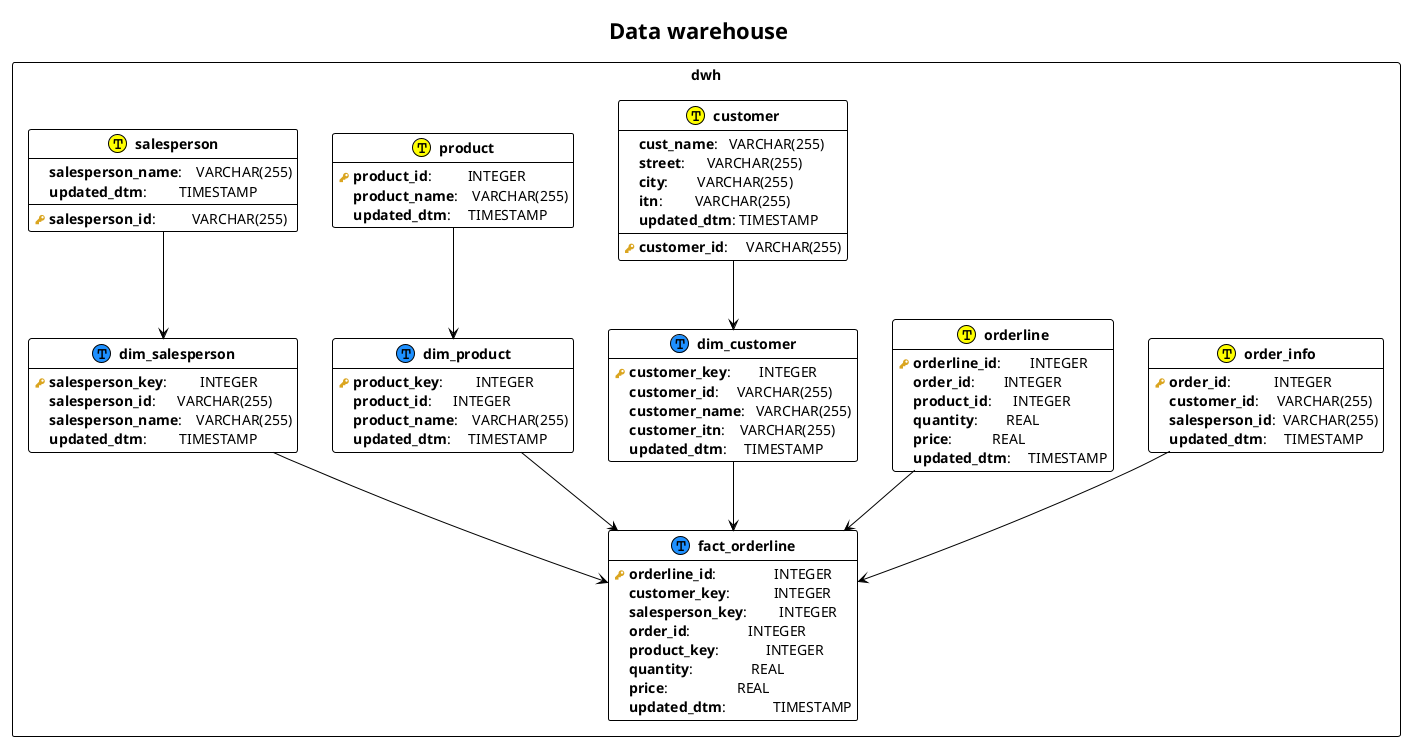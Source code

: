 @startuml
    !theme plain
    hide empty methods

    !procedure $schema($name, $slug)
        package "$name" as $slug <<Rectangle>>
    !endprocedure

    !procedure $table($name, $slug)
        entity "<b>$name</b>" as $slug << (T, DodgerBlue) >>
    !endprocedure

    !procedure $importtable($name, $slug)
        entity "<b>$name</b>" as $slug << (T, Yellow) >>
    !endprocedure

    !procedure $pk($name)
        <color:#GoldenRod><&key></color> <b>**$name**</b>
    !endprocedure

    !procedure $fk($name)
        <color:#Silver><&key></color> **$name**
    !endprocedure

    !procedure $uk($name)
        {field} <back:#Yellow> <color:#White><&media-record></color> **$name**
    !endprocedure

    !procedure $column($name)
        {field} <color:#White><&media-record></color> **$name**
    !endprocedure

    title "Data warehouse"

    $schema("dwh", "dwh") {
        $importtable("order_info", "order_info") {
            $pk("order_id"):            INTEGER
            $column("customer_id"):     VARCHAR(255)
            $column("salesperson_id"):  VARCHAR(255)
            $column("updated_dtm"):     TIMESTAMP
        }
        $importtable("orderline", "orderline") {
            $pk("orderline_id"):        INTEGER
            $column("order_id"):        INTEGER
            $column("product_id"):      INTEGER
            $column("quantity"):        REAL
            $column("price"):           REAL
            $column("updated_dtm"):     TIMESTAMP
        }
        $importtable("customer", "customer") {
            $pk("customer_id"):     VARCHAR(255)
            $column("cust_name"):   VARCHAR(255)
            $column("street"):      VARCHAR(255)
            $column("city"):        VARCHAR(255)
            $column("itn"):         VARCHAR(255)
            $column("updated_dtm"): TIMESTAMP
        }
        $importtable("product", "product") {
            $pk("product_id"):          INTEGER
            $column("product_name"):    VARCHAR(255)
            $column("updated_dtm"):     TIMESTAMP
        }
        $importtable("salesperson", "salesperson") {
            $pk("salesperson_id"):          VARCHAR(255)
            $column("salesperson_name"):    VARCHAR(255)
            $column("updated_dtm"):         TIMESTAMP
        }
        $table("fact_orderline", "fact_orderline") {
            $pk("orderline_id"):                INTEGER
            $column("customer_key"):            INTEGER
            $column("salesperson_key"):         INTEGER
            $column("order_id"):                INTEGER
            $column("product_key"):             INTEGER
            $column("quantity"):                REAL
            $column("price"):                   REAL
            $column("updated_dtm"):             TIMESTAMP
        }
        $table("dim_customer", "dim_customer") {
            $pk("customer_key"):        INTEGER
            $column("customer_id"):     VARCHAR(255)
            $column("customer_name"):   VARCHAR(255)
            $column("customer_itn"):    VARCHAR(255)
            $column("updated_dtm"):     TIMESTAMP
        }
        $table("dim_product", "dim_product") {
            $pk("product_key"):         INTEGER
            $column("product_id"):      INTEGER
            $column("product_name"):    VARCHAR(255)
            $column("updated_dtm"):     TIMESTAMP
        }
        $table("dim_salesperson", "dim_salesperson") {
            $pk("salesperson_key"):         INTEGER
            $column("salesperson_id"):      VARCHAR(255)
            $column("salesperson_name"):    VARCHAR(255)
            $column("updated_dtm"):         TIMESTAMP
        }
    }
    dwh.customer --> dwh.dim_customer
    dwh.product --> dwh.dim_product
    dwh.salesperson --> dwh.dim_salesperson
    dwh.order_info --> dwh.fact_orderline
    dwh.orderline --> dwh.fact_orderline
    dwh.dim_customer --> dwh.fact_orderline
    dwh.dim_product --> dwh.fact_orderline
    dwh.dim_salesperson --> dwh.fact_orderline
@enduml
